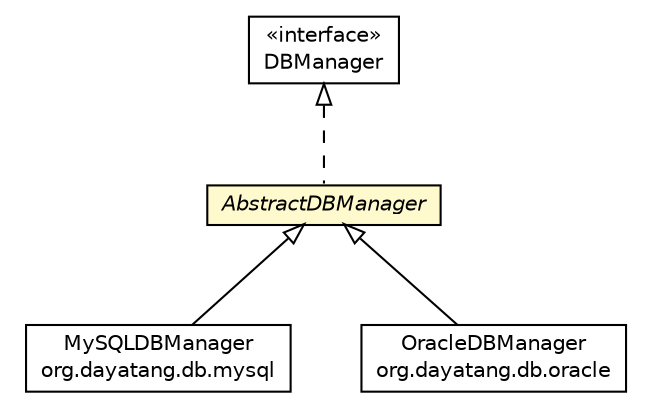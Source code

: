#!/usr/local/bin/dot
#
# Class diagram 
# Generated by UMLGraph version R5_6_6-8-g8d7759 (http://www.umlgraph.org/)
#

digraph G {
	edge [fontname="Helvetica",fontsize=10,labelfontname="Helvetica",labelfontsize=10];
	node [fontname="Helvetica",fontsize=10,shape=plaintext];
	nodesep=0.25;
	ranksep=0.5;
	// org.dayatang.db.DBManager
	c174 [label=<<table title="org.dayatang.db.DBManager" border="0" cellborder="1" cellspacing="0" cellpadding="2" port="p" href="./DBManager.html">
		<tr><td><table border="0" cellspacing="0" cellpadding="1">
<tr><td align="center" balign="center"> &#171;interface&#187; </td></tr>
<tr><td align="center" balign="center"> DBManager </td></tr>
		</table></td></tr>
		</table>>, URL="./DBManager.html", fontname="Helvetica", fontcolor="black", fontsize=10.0];
	// org.dayatang.db.AbstractDBManager
	c178 [label=<<table title="org.dayatang.db.AbstractDBManager" border="0" cellborder="1" cellspacing="0" cellpadding="2" port="p" bgcolor="lemonChiffon" href="./AbstractDBManager.html">
		<tr><td><table border="0" cellspacing="0" cellpadding="1">
<tr><td align="center" balign="center"><font face="Helvetica-Oblique"> AbstractDBManager </font></td></tr>
		</table></td></tr>
		</table>>, URL="./AbstractDBManager.html", fontname="Helvetica", fontcolor="black", fontsize=10.0];
	// org.dayatang.db.mysql.MySQLDBManager
	c181 [label=<<table title="org.dayatang.db.mysql.MySQLDBManager" border="0" cellborder="1" cellspacing="0" cellpadding="2" port="p" href="./mysql/MySQLDBManager.html">
		<tr><td><table border="0" cellspacing="0" cellpadding="1">
<tr><td align="center" balign="center"> MySQLDBManager </td></tr>
<tr><td align="center" balign="center"> org.dayatang.db.mysql </td></tr>
		</table></td></tr>
		</table>>, URL="./mysql/MySQLDBManager.html", fontname="Helvetica", fontcolor="black", fontsize=10.0];
	// org.dayatang.db.oracle.OracleDBManager
	c184 [label=<<table title="org.dayatang.db.oracle.OracleDBManager" border="0" cellborder="1" cellspacing="0" cellpadding="2" port="p" href="./oracle/OracleDBManager.html">
		<tr><td><table border="0" cellspacing="0" cellpadding="1">
<tr><td align="center" balign="center"> OracleDBManager </td></tr>
<tr><td align="center" balign="center"> org.dayatang.db.oracle </td></tr>
		</table></td></tr>
		</table>>, URL="./oracle/OracleDBManager.html", fontname="Helvetica", fontcolor="black", fontsize=10.0];
	//org.dayatang.db.AbstractDBManager implements org.dayatang.db.DBManager
	c174:p -> c178:p [dir=back,arrowtail=empty,style=dashed];
	//org.dayatang.db.mysql.MySQLDBManager extends org.dayatang.db.AbstractDBManager
	c178:p -> c181:p [dir=back,arrowtail=empty];
	//org.dayatang.db.oracle.OracleDBManager extends org.dayatang.db.AbstractDBManager
	c178:p -> c184:p [dir=back,arrowtail=empty];
}

